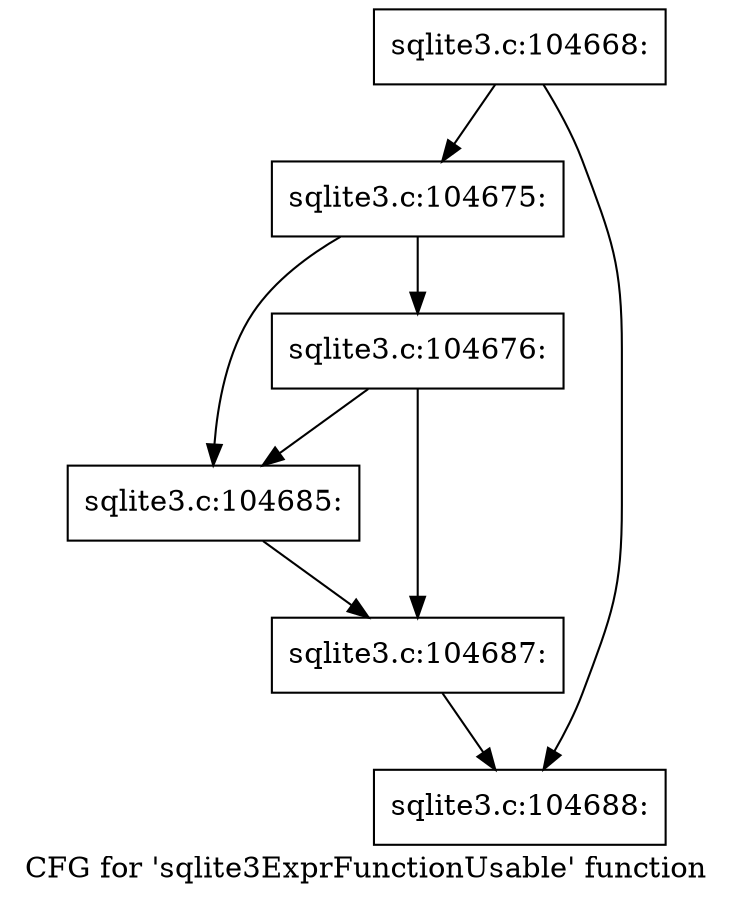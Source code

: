 digraph "CFG for 'sqlite3ExprFunctionUsable' function" {
	label="CFG for 'sqlite3ExprFunctionUsable' function";

	Node0x55c0f8bc3820 [shape=record,label="{sqlite3.c:104668:}"];
	Node0x55c0f8bc3820 -> Node0x55c0f8bcd650;
	Node0x55c0f8bc3820 -> Node0x55c0f8bcd6a0;
	Node0x55c0f8bcd650 [shape=record,label="{sqlite3.c:104675:}"];
	Node0x55c0f8bcd650 -> Node0x55c0f8bcdba0;
	Node0x55c0f8bcd650 -> Node0x55c0f8bcdc40;
	Node0x55c0f8bcdc40 [shape=record,label="{sqlite3.c:104676:}"];
	Node0x55c0f8bcdc40 -> Node0x55c0f8bcdba0;
	Node0x55c0f8bcdc40 -> Node0x55c0f8bcdbf0;
	Node0x55c0f8bcdba0 [shape=record,label="{sqlite3.c:104685:}"];
	Node0x55c0f8bcdba0 -> Node0x55c0f8bcdbf0;
	Node0x55c0f8bcdbf0 [shape=record,label="{sqlite3.c:104687:}"];
	Node0x55c0f8bcdbf0 -> Node0x55c0f8bcd6a0;
	Node0x55c0f8bcd6a0 [shape=record,label="{sqlite3.c:104688:}"];
}
